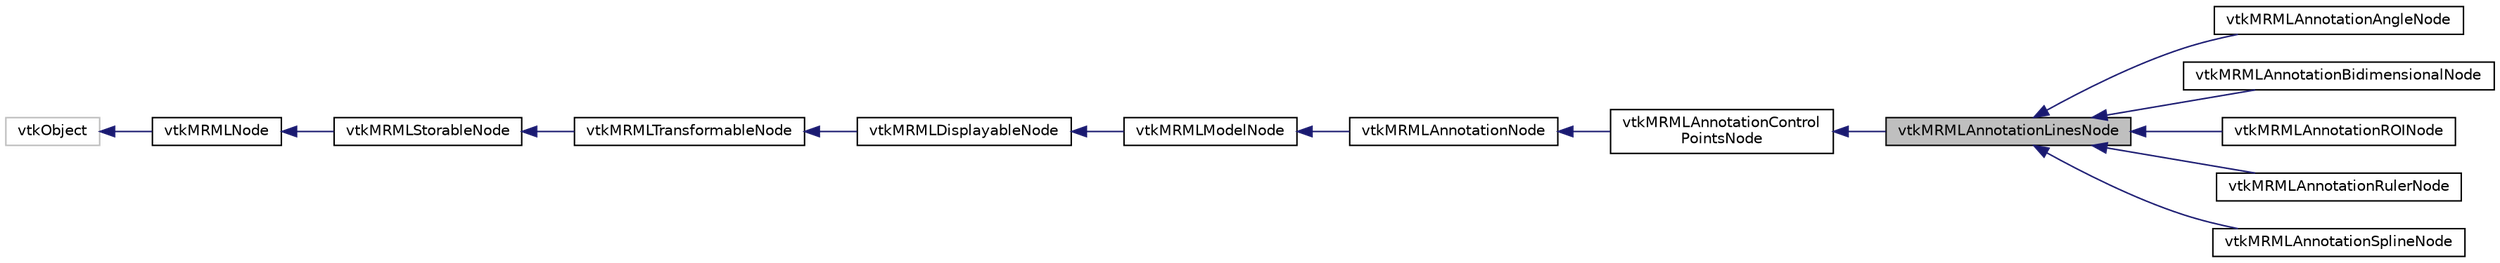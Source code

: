 digraph "vtkMRMLAnnotationLinesNode"
{
  bgcolor="transparent";
  edge [fontname="Helvetica",fontsize="10",labelfontname="Helvetica",labelfontsize="10"];
  node [fontname="Helvetica",fontsize="10",shape=record];
  rankdir="LR";
  Node0 [label="vtkMRMLAnnotationLinesNode",height=0.2,width=0.4,color="black", fillcolor="grey75", style="filled", fontcolor="black"];
  Node1 -> Node0 [dir="back",color="midnightblue",fontsize="10",style="solid",fontname="Helvetica"];
  Node1 [label="vtkMRMLAnnotationControl\lPointsNode",height=0.2,width=0.4,color="black",URL="$classvtkMRMLAnnotationControlPointsNode.html"];
  Node2 -> Node1 [dir="back",color="midnightblue",fontsize="10",style="solid",fontname="Helvetica"];
  Node2 [label="vtkMRMLAnnotationNode",height=0.2,width=0.4,color="black",URL="$classvtkMRMLAnnotationNode.html"];
  Node3 -> Node2 [dir="back",color="midnightblue",fontsize="10",style="solid",fontname="Helvetica"];
  Node3 [label="vtkMRMLModelNode",height=0.2,width=0.4,color="black",URL="$classvtkMRMLModelNode.html",tooltip="MRML node to represent a 3D surface model. "];
  Node4 -> Node3 [dir="back",color="midnightblue",fontsize="10",style="solid",fontname="Helvetica"];
  Node4 [label="vtkMRMLDisplayableNode",height=0.2,width=0.4,color="black",URL="$classvtkMRMLDisplayableNode.html"];
  Node5 -> Node4 [dir="back",color="midnightblue",fontsize="10",style="solid",fontname="Helvetica"];
  Node5 [label="vtkMRMLTransformableNode",height=0.2,width=0.4,color="black",URL="$classvtkMRMLTransformableNode.html",tooltip="MRML node for representing a node with a tranform. "];
  Node6 -> Node5 [dir="back",color="midnightblue",fontsize="10",style="solid",fontname="Helvetica"];
  Node6 [label="vtkMRMLStorableNode",height=0.2,width=0.4,color="black",URL="$classvtkMRMLStorableNode.html",tooltip="MRML node to represent a 3D surface model. "];
  Node7 -> Node6 [dir="back",color="midnightblue",fontsize="10",style="solid",fontname="Helvetica"];
  Node7 [label="vtkMRMLNode",height=0.2,width=0.4,color="black",URL="$classvtkMRMLNode.html",tooltip="Abstract Superclass for all specific types of MRML nodes. "];
  Node8 -> Node7 [dir="back",color="midnightblue",fontsize="10",style="solid",fontname="Helvetica"];
  Node8 [label="vtkObject",height=0.2,width=0.4,color="grey75"];
  Node0 -> Node9 [dir="back",color="midnightblue",fontsize="10",style="solid",fontname="Helvetica"];
  Node9 [label="vtkMRMLAnnotationAngleNode",height=0.2,width=0.4,color="black",URL="$classvtkMRMLAnnotationAngleNode.html"];
  Node0 -> Node10 [dir="back",color="midnightblue",fontsize="10",style="solid",fontname="Helvetica"];
  Node10 [label="vtkMRMLAnnotationBidimensionalNode",height=0.2,width=0.4,color="black",URL="$classvtkMRMLAnnotationBidimensionalNode.html"];
  Node0 -> Node11 [dir="back",color="midnightblue",fontsize="10",style="solid",fontname="Helvetica"];
  Node11 [label="vtkMRMLAnnotationROINode",height=0.2,width=0.4,color="black",URL="$classvtkMRMLAnnotationROINode.html"];
  Node0 -> Node12 [dir="back",color="midnightblue",fontsize="10",style="solid",fontname="Helvetica"];
  Node12 [label="vtkMRMLAnnotationRulerNode",height=0.2,width=0.4,color="black",URL="$classvtkMRMLAnnotationRulerNode.html"];
  Node0 -> Node13 [dir="back",color="midnightblue",fontsize="10",style="solid",fontname="Helvetica"];
  Node13 [label="vtkMRMLAnnotationSplineNode",height=0.2,width=0.4,color="black",URL="$classvtkMRMLAnnotationSplineNode.html"];
}

